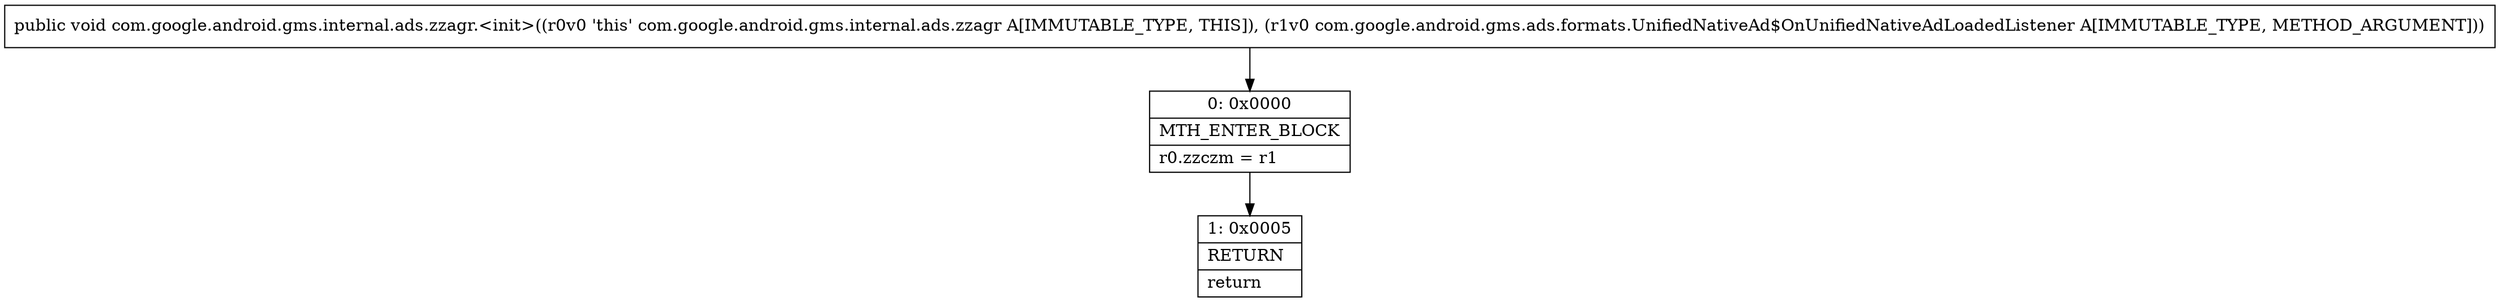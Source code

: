 digraph "CFG forcom.google.android.gms.internal.ads.zzagr.\<init\>(Lcom\/google\/android\/gms\/ads\/formats\/UnifiedNativeAd$OnUnifiedNativeAdLoadedListener;)V" {
Node_0 [shape=record,label="{0\:\ 0x0000|MTH_ENTER_BLOCK\l|r0.zzczm = r1\l}"];
Node_1 [shape=record,label="{1\:\ 0x0005|RETURN\l|return\l}"];
MethodNode[shape=record,label="{public void com.google.android.gms.internal.ads.zzagr.\<init\>((r0v0 'this' com.google.android.gms.internal.ads.zzagr A[IMMUTABLE_TYPE, THIS]), (r1v0 com.google.android.gms.ads.formats.UnifiedNativeAd$OnUnifiedNativeAdLoadedListener A[IMMUTABLE_TYPE, METHOD_ARGUMENT])) }"];
MethodNode -> Node_0;
Node_0 -> Node_1;
}

